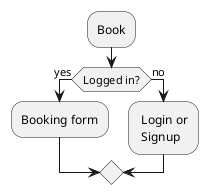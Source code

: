 @startuml Bungalow Booking App Activity Diagram

:Book;
if (Logged in?) then(yes)
    :Booking form;
else (no)
    : Login or\n Signup;

@enduml